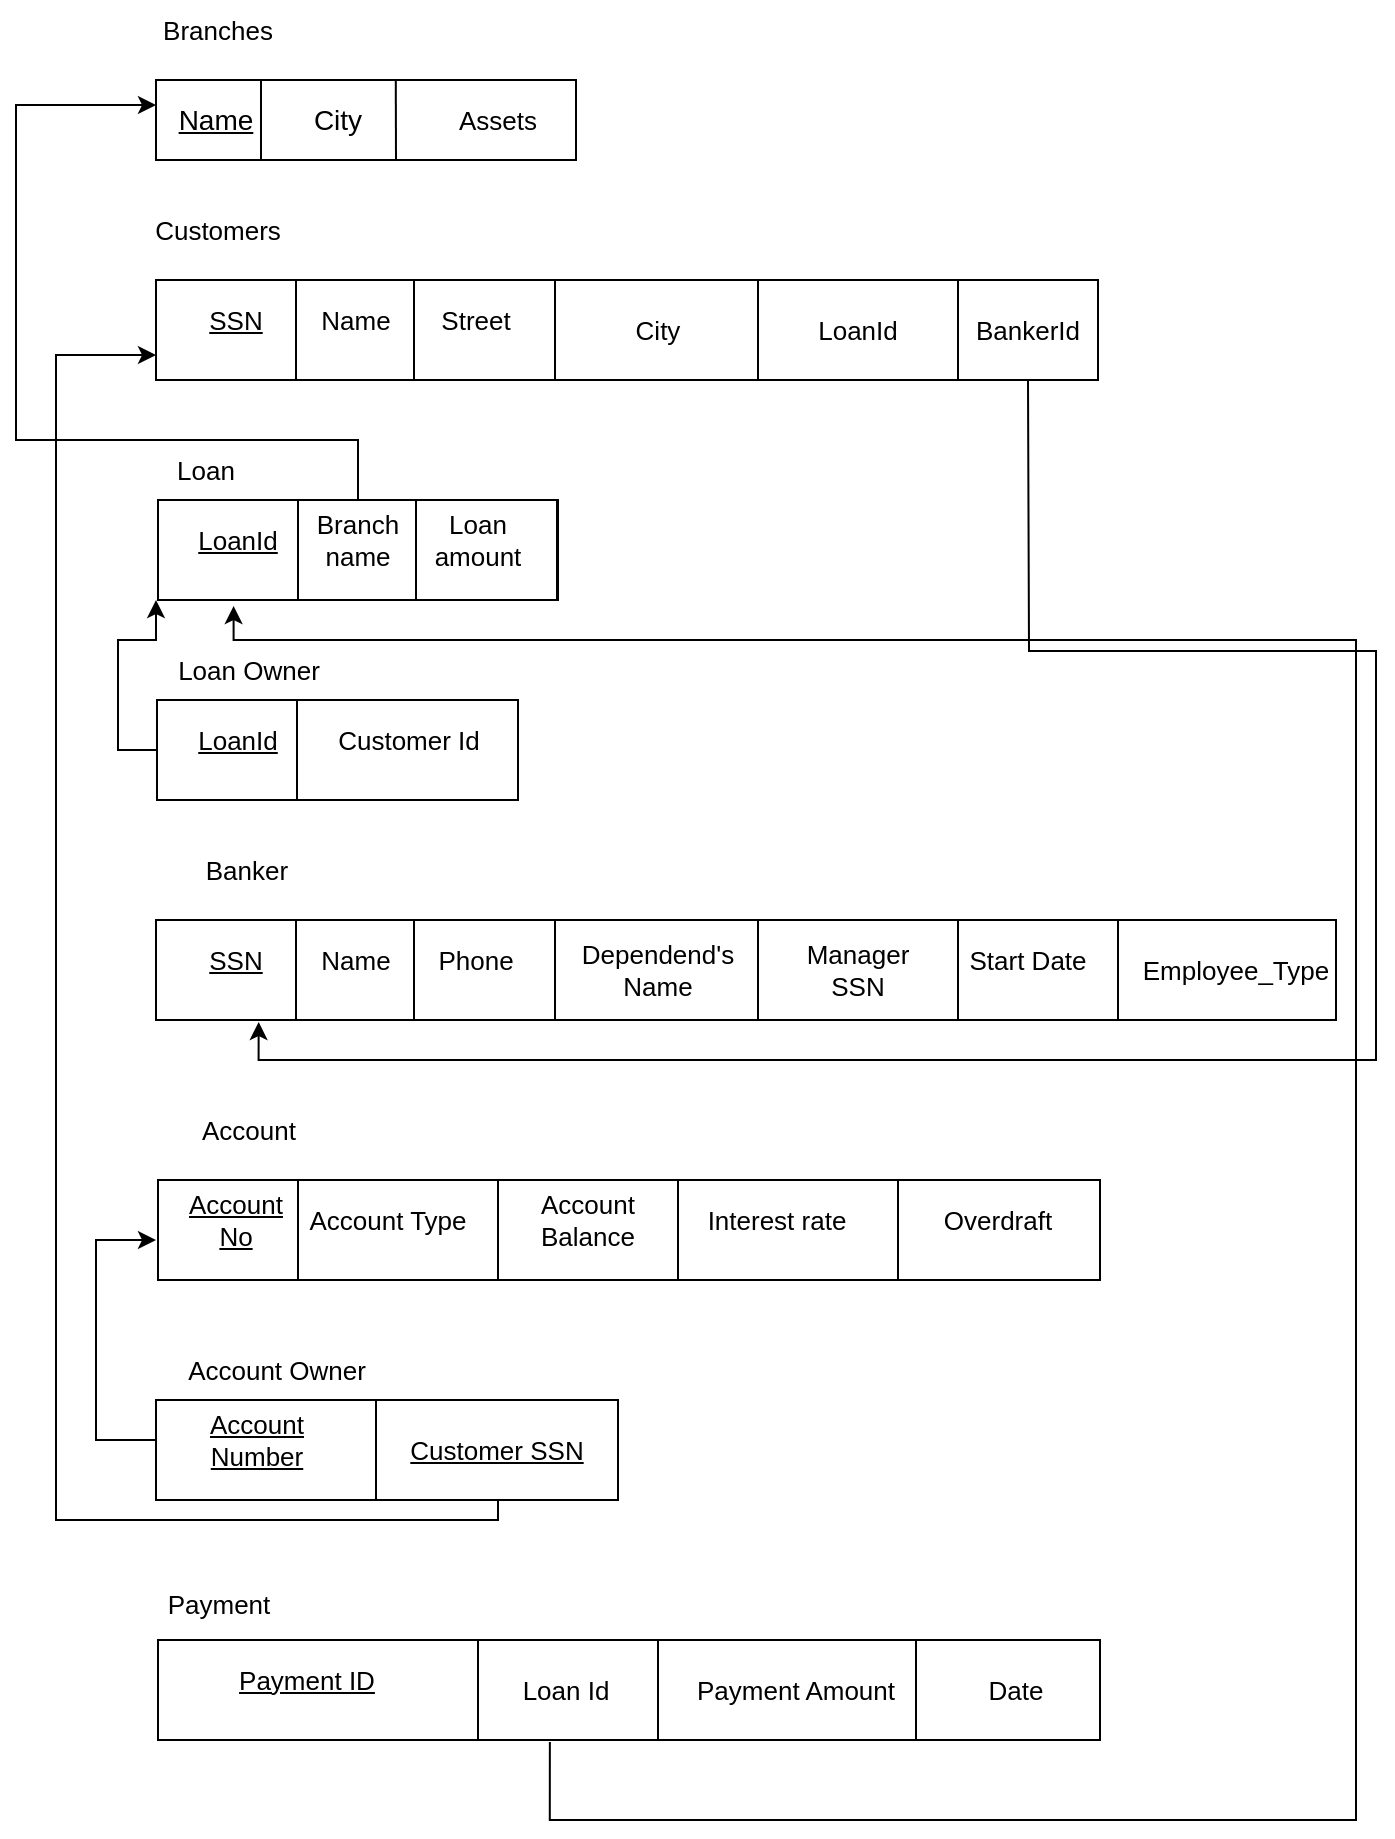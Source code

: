 <mxfile version="17.4.0" type="device"><diagram id="8-B6VJIWX38Gui8YRupP" name="Page-1"><mxGraphModel dx="720" dy="871" grid="1" gridSize="10" guides="1" tooltips="1" connect="1" arrows="1" fold="1" page="1" pageScale="1" pageWidth="850" pageHeight="1100" math="0" shadow="0"><root><mxCell id="0"/><mxCell id="1" parent="0"/><mxCell id="ahsLZK36OCPNWcAbW9Ey-1" value="" style="rounded=0;whiteSpace=wrap;html=1;fillColor=none;" vertex="1" parent="1"><mxGeometry x="120" y="80" width="210" height="40" as="geometry"/></mxCell><mxCell id="ahsLZK36OCPNWcAbW9Ey-2" value="" style="endArrow=none;html=1;rounded=0;exitX=0.25;exitY=1;exitDx=0;exitDy=0;entryX=0.25;entryY=0;entryDx=0;entryDy=0;" edge="1" parent="1" source="ahsLZK36OCPNWcAbW9Ey-1" target="ahsLZK36OCPNWcAbW9Ey-1"><mxGeometry width="50" height="50" relative="1" as="geometry"><mxPoint x="270" y="130" as="sourcePoint"/><mxPoint x="320" y="80" as="targetPoint"/></mxGeometry></mxCell><mxCell id="ahsLZK36OCPNWcAbW9Ey-3" value="&lt;u&gt;&lt;font style=&quot;font-size: 14px&quot;&gt;Name&lt;/font&gt;&lt;/u&gt;" style="text;html=1;strokeColor=none;fillColor=none;align=center;verticalAlign=middle;whiteSpace=wrap;rounded=0;" vertex="1" parent="1"><mxGeometry x="120" y="85" width="60" height="30" as="geometry"/></mxCell><mxCell id="ahsLZK36OCPNWcAbW9Ey-4" value="" style="endArrow=none;html=1;rounded=0;entryX=0.25;entryY=0;entryDx=0;entryDy=0;" edge="1" parent="1"><mxGeometry width="50" height="50" relative="1" as="geometry"><mxPoint x="240" y="120" as="sourcePoint"/><mxPoint x="239.89" y="80" as="targetPoint"/></mxGeometry></mxCell><mxCell id="ahsLZK36OCPNWcAbW9Ey-5" value="&lt;font style=&quot;font-size: 14px&quot;&gt;City&lt;/font&gt;" style="text;html=1;strokeColor=none;fillColor=none;align=center;verticalAlign=middle;whiteSpace=wrap;rounded=0;" vertex="1" parent="1"><mxGeometry x="181" y="85" width="60" height="30" as="geometry"/></mxCell><mxCell id="ahsLZK36OCPNWcAbW9Ey-7" value="Assets" style="text;html=1;strokeColor=none;fillColor=none;align=center;verticalAlign=middle;whiteSpace=wrap;rounded=0;fontSize=13;" vertex="1" parent="1"><mxGeometry x="260.5" y="85" width="60" height="30" as="geometry"/></mxCell><mxCell id="ahsLZK36OCPNWcAbW9Ey-10" value="Branches" style="text;html=1;strokeColor=none;fillColor=none;align=center;verticalAlign=middle;whiteSpace=wrap;rounded=0;fontSize=13;" vertex="1" parent="1"><mxGeometry x="121" y="40" width="60" height="30" as="geometry"/></mxCell><mxCell id="ahsLZK36OCPNWcAbW9Ey-11" value="" style="rounded=0;whiteSpace=wrap;html=1;fontSize=13;fillColor=none;" vertex="1" parent="1"><mxGeometry x="120" y="500" width="590" height="50" as="geometry"/></mxCell><mxCell id="ahsLZK36OCPNWcAbW9Ey-12" value="&lt;u&gt;SSN&lt;/u&gt;" style="text;html=1;strokeColor=none;fillColor=none;align=center;verticalAlign=middle;whiteSpace=wrap;rounded=0;fontSize=13;" vertex="1" parent="1"><mxGeometry x="130" y="505" width="60" height="30" as="geometry"/></mxCell><mxCell id="ahsLZK36OCPNWcAbW9Ey-13" value="Name" style="text;html=1;strokeColor=none;fillColor=none;align=center;verticalAlign=middle;whiteSpace=wrap;rounded=0;fontSize=13;" vertex="1" parent="1"><mxGeometry x="190" y="505" width="60" height="30" as="geometry"/></mxCell><mxCell id="ahsLZK36OCPNWcAbW9Ey-14" value="Phone" style="text;html=1;strokeColor=none;fillColor=none;align=center;verticalAlign=middle;whiteSpace=wrap;rounded=0;fontSize=13;" vertex="1" parent="1"><mxGeometry x="250" y="505" width="60" height="30" as="geometry"/></mxCell><mxCell id="ahsLZK36OCPNWcAbW9Ey-15" value="Dependend's Name" style="text;html=1;strokeColor=none;fillColor=none;align=center;verticalAlign=middle;whiteSpace=wrap;rounded=0;fontSize=13;" vertex="1" parent="1"><mxGeometry x="341" y="510" width="60" height="30" as="geometry"/></mxCell><mxCell id="ahsLZK36OCPNWcAbW9Ey-16" value="Manager SSN" style="text;html=1;strokeColor=none;fillColor=none;align=center;verticalAlign=middle;whiteSpace=wrap;rounded=0;fontSize=13;" vertex="1" parent="1"><mxGeometry x="441" y="510" width="60" height="30" as="geometry"/></mxCell><mxCell id="ahsLZK36OCPNWcAbW9Ey-17" value="Start Date" style="text;html=1;strokeColor=none;fillColor=none;align=center;verticalAlign=middle;whiteSpace=wrap;rounded=0;fontSize=13;" vertex="1" parent="1"><mxGeometry x="511" y="505" width="90" height="30" as="geometry"/></mxCell><mxCell id="ahsLZK36OCPNWcAbW9Ey-25" value="" style="endArrow=none;html=1;rounded=0;fontSize=13;" edge="1" parent="1"><mxGeometry width="50" height="50" relative="1" as="geometry"><mxPoint x="190" y="500" as="sourcePoint"/><mxPoint x="190" y="550" as="targetPoint"/></mxGeometry></mxCell><mxCell id="ahsLZK36OCPNWcAbW9Ey-26" value="" style="endArrow=none;html=1;rounded=0;fontSize=13;" edge="1" parent="1"><mxGeometry width="50" height="50" relative="1" as="geometry"><mxPoint x="249" y="500" as="sourcePoint"/><mxPoint x="249" y="550" as="targetPoint"/></mxGeometry></mxCell><mxCell id="ahsLZK36OCPNWcAbW9Ey-27" value="" style="endArrow=none;html=1;rounded=0;fontSize=13;" edge="1" parent="1"><mxGeometry width="50" height="50" relative="1" as="geometry"><mxPoint x="319.5" y="500" as="sourcePoint"/><mxPoint x="319.5" y="550" as="targetPoint"/></mxGeometry></mxCell><mxCell id="ahsLZK36OCPNWcAbW9Ey-28" value="" style="endArrow=none;html=1;rounded=0;fontSize=13;" edge="1" parent="1"><mxGeometry width="50" height="50" relative="1" as="geometry"><mxPoint x="421" y="500" as="sourcePoint"/><mxPoint x="421" y="550" as="targetPoint"/></mxGeometry></mxCell><mxCell id="ahsLZK36OCPNWcAbW9Ey-114" style="edgeStyle=orthogonalEdgeStyle;rounded=0;orthogonalLoop=1;jettySize=auto;html=1;entryX=0;entryY=0.25;entryDx=0;entryDy=0;fontSize=13;" edge="1" parent="1" source="ahsLZK36OCPNWcAbW9Ey-30" target="ahsLZK36OCPNWcAbW9Ey-3"><mxGeometry relative="1" as="geometry"><Array as="points"><mxPoint x="221" y="260"/><mxPoint x="50" y="260"/><mxPoint x="50" y="93"/></Array></mxGeometry></mxCell><mxCell id="ahsLZK36OCPNWcAbW9Ey-30" value="" style="rounded=0;whiteSpace=wrap;html=1;fontSize=13;fillColor=none;" vertex="1" parent="1"><mxGeometry x="121" y="290" width="200" height="50" as="geometry"/></mxCell><mxCell id="ahsLZK36OCPNWcAbW9Ey-31" value="&lt;u&gt;LoanId&lt;/u&gt;" style="text;html=1;strokeColor=none;fillColor=none;align=center;verticalAlign=middle;whiteSpace=wrap;rounded=0;fontSize=13;" vertex="1" parent="1"><mxGeometry x="131" y="295" width="60" height="30" as="geometry"/></mxCell><mxCell id="ahsLZK36OCPNWcAbW9Ey-32" value="Branch name" style="text;html=1;strokeColor=none;fillColor=none;align=center;verticalAlign=middle;whiteSpace=wrap;rounded=0;fontSize=13;" vertex="1" parent="1"><mxGeometry x="191" y="295" width="60" height="30" as="geometry"/></mxCell><mxCell id="ahsLZK36OCPNWcAbW9Ey-33" value="Loan amount" style="text;html=1;strokeColor=none;fillColor=none;align=center;verticalAlign=middle;whiteSpace=wrap;rounded=0;fontSize=13;" vertex="1" parent="1"><mxGeometry x="251" y="295" width="60" height="30" as="geometry"/></mxCell><mxCell id="ahsLZK36OCPNWcAbW9Ey-37" value="" style="endArrow=none;html=1;rounded=0;fontSize=13;" edge="1" parent="1"><mxGeometry width="50" height="50" relative="1" as="geometry"><mxPoint x="191" y="290" as="sourcePoint"/><mxPoint x="191" y="340" as="targetPoint"/></mxGeometry></mxCell><mxCell id="ahsLZK36OCPNWcAbW9Ey-38" value="" style="endArrow=none;html=1;rounded=0;fontSize=13;" edge="1" parent="1"><mxGeometry width="50" height="50" relative="1" as="geometry"><mxPoint x="250" y="290" as="sourcePoint"/><mxPoint x="250" y="340" as="targetPoint"/></mxGeometry></mxCell><mxCell id="ahsLZK36OCPNWcAbW9Ey-39" value="" style="endArrow=none;html=1;rounded=0;fontSize=13;" edge="1" parent="1"><mxGeometry width="50" height="50" relative="1" as="geometry"><mxPoint x="320.5" y="290" as="sourcePoint"/><mxPoint x="320.5" y="340" as="targetPoint"/></mxGeometry></mxCell><mxCell id="ahsLZK36OCPNWcAbW9Ey-42" value="Customers" style="text;html=1;strokeColor=none;fillColor=none;align=center;verticalAlign=middle;whiteSpace=wrap;rounded=0;fontSize=13;" vertex="1" parent="1"><mxGeometry x="121" y="140" width="60" height="30" as="geometry"/></mxCell><mxCell id="ahsLZK36OCPNWcAbW9Ey-43" value="Loan" style="text;html=1;strokeColor=none;fillColor=none;align=center;verticalAlign=middle;whiteSpace=wrap;rounded=0;fontSize=13;" vertex="1" parent="1"><mxGeometry x="120" y="260" width="50" height="30" as="geometry"/></mxCell><mxCell id="ahsLZK36OCPNWcAbW9Ey-107" style="edgeStyle=orthogonalEdgeStyle;rounded=0;orthogonalLoop=1;jettySize=auto;html=1;fontSize=13;" edge="1" parent="1" source="ahsLZK36OCPNWcAbW9Ey-44"><mxGeometry relative="1" as="geometry"><mxPoint x="120" y="340" as="targetPoint"/><Array as="points"><mxPoint x="101" y="415"/><mxPoint x="101" y="360"/><mxPoint x="120" y="360"/></Array></mxGeometry></mxCell><mxCell id="ahsLZK36OCPNWcAbW9Ey-44" value="" style="rounded=0;whiteSpace=wrap;html=1;fontSize=13;fillColor=none;" vertex="1" parent="1"><mxGeometry x="120.5" y="390" width="180.5" height="50" as="geometry"/></mxCell><mxCell id="ahsLZK36OCPNWcAbW9Ey-45" value="&lt;u&gt;LoanId&lt;/u&gt;" style="text;html=1;strokeColor=none;fillColor=none;align=center;verticalAlign=middle;whiteSpace=wrap;rounded=0;fontSize=13;" vertex="1" parent="1"><mxGeometry x="130.5" y="395" width="60" height="30" as="geometry"/></mxCell><mxCell id="ahsLZK36OCPNWcAbW9Ey-46" value="Customer Id" style="text;html=1;strokeColor=none;fillColor=none;align=center;verticalAlign=middle;whiteSpace=wrap;rounded=0;fontSize=13;" vertex="1" parent="1"><mxGeometry x="190.5" y="395" width="110.5" height="30" as="geometry"/></mxCell><mxCell id="ahsLZK36OCPNWcAbW9Ey-48" value="" style="endArrow=none;html=1;rounded=0;fontSize=13;" edge="1" parent="1"><mxGeometry width="50" height="50" relative="1" as="geometry"><mxPoint x="190.5" y="390" as="sourcePoint"/><mxPoint x="190.5" y="440" as="targetPoint"/></mxGeometry></mxCell><mxCell id="ahsLZK36OCPNWcAbW9Ey-51" value="Loan Owner" style="text;html=1;strokeColor=none;fillColor=none;align=center;verticalAlign=middle;whiteSpace=wrap;rounded=0;fontSize=13;" vertex="1" parent="1"><mxGeometry x="120.5" y="360" width="90.5" height="30" as="geometry"/></mxCell><mxCell id="ahsLZK36OCPNWcAbW9Ey-57" value="Banker" style="text;html=1;strokeColor=none;fillColor=none;align=center;verticalAlign=middle;whiteSpace=wrap;rounded=0;fontSize=13;" vertex="1" parent="1"><mxGeometry x="120" y="460" width="90.5" height="30" as="geometry"/></mxCell><mxCell id="ahsLZK36OCPNWcAbW9Ey-58" value="" style="endArrow=none;html=1;rounded=0;fontSize=13;" edge="1" parent="1"><mxGeometry width="50" height="50" relative="1" as="geometry"><mxPoint x="521" y="500" as="sourcePoint"/><mxPoint x="521" y="550" as="targetPoint"/></mxGeometry></mxCell><mxCell id="ahsLZK36OCPNWcAbW9Ey-59" value="" style="rounded=0;whiteSpace=wrap;html=1;fontSize=13;fillColor=none;" vertex="1" parent="1"><mxGeometry x="120" y="180" width="471" height="50" as="geometry"/></mxCell><mxCell id="ahsLZK36OCPNWcAbW9Ey-60" value="&lt;u&gt;SSN&lt;/u&gt;" style="text;html=1;strokeColor=none;fillColor=none;align=center;verticalAlign=middle;whiteSpace=wrap;rounded=0;fontSize=13;" vertex="1" parent="1"><mxGeometry x="130" y="185" width="60" height="30" as="geometry"/></mxCell><mxCell id="ahsLZK36OCPNWcAbW9Ey-61" value="Name" style="text;html=1;strokeColor=none;fillColor=none;align=center;verticalAlign=middle;whiteSpace=wrap;rounded=0;fontSize=13;" vertex="1" parent="1"><mxGeometry x="190" y="185" width="60" height="30" as="geometry"/></mxCell><mxCell id="ahsLZK36OCPNWcAbW9Ey-62" value="Street" style="text;html=1;strokeColor=none;fillColor=none;align=center;verticalAlign=middle;whiteSpace=wrap;rounded=0;fontSize=13;" vertex="1" parent="1"><mxGeometry x="250" y="185" width="60" height="30" as="geometry"/></mxCell><mxCell id="ahsLZK36OCPNWcAbW9Ey-63" value="City" style="text;html=1;strokeColor=none;fillColor=none;align=center;verticalAlign=middle;whiteSpace=wrap;rounded=0;fontSize=13;" vertex="1" parent="1"><mxGeometry x="341" y="190" width="60" height="30" as="geometry"/></mxCell><mxCell id="ahsLZK36OCPNWcAbW9Ey-64" value="LoanId" style="text;html=1;strokeColor=none;fillColor=none;align=center;verticalAlign=middle;whiteSpace=wrap;rounded=0;fontSize=13;" vertex="1" parent="1"><mxGeometry x="441" y="190" width="60" height="30" as="geometry"/></mxCell><mxCell id="ahsLZK36OCPNWcAbW9Ey-106" style="edgeStyle=orthogonalEdgeStyle;rounded=0;orthogonalLoop=1;jettySize=auto;html=1;entryX=0.087;entryY=1.02;entryDx=0;entryDy=0;entryPerimeter=0;fontSize=13;" edge="1" parent="1" target="ahsLZK36OCPNWcAbW9Ey-11"><mxGeometry relative="1" as="geometry"><mxPoint x="556" y="230" as="sourcePoint"/></mxGeometry></mxCell><mxCell id="ahsLZK36OCPNWcAbW9Ey-65" value="BankerId" style="text;html=1;strokeColor=none;fillColor=none;align=center;verticalAlign=middle;whiteSpace=wrap;rounded=0;fontSize=13;" vertex="1" parent="1"><mxGeometry x="511" y="190" width="90" height="30" as="geometry"/></mxCell><mxCell id="ahsLZK36OCPNWcAbW9Ey-66" value="" style="endArrow=none;html=1;rounded=0;fontSize=13;" edge="1" parent="1"><mxGeometry width="50" height="50" relative="1" as="geometry"><mxPoint x="190" y="180" as="sourcePoint"/><mxPoint x="190" y="230" as="targetPoint"/></mxGeometry></mxCell><mxCell id="ahsLZK36OCPNWcAbW9Ey-67" value="" style="endArrow=none;html=1;rounded=0;fontSize=13;" edge="1" parent="1"><mxGeometry width="50" height="50" relative="1" as="geometry"><mxPoint x="249" y="180" as="sourcePoint"/><mxPoint x="249" y="230" as="targetPoint"/></mxGeometry></mxCell><mxCell id="ahsLZK36OCPNWcAbW9Ey-68" value="" style="endArrow=none;html=1;rounded=0;fontSize=13;" edge="1" parent="1"><mxGeometry width="50" height="50" relative="1" as="geometry"><mxPoint x="319.5" y="180" as="sourcePoint"/><mxPoint x="319.5" y="230" as="targetPoint"/></mxGeometry></mxCell><mxCell id="ahsLZK36OCPNWcAbW9Ey-69" value="" style="endArrow=none;html=1;rounded=0;fontSize=13;" edge="1" parent="1"><mxGeometry width="50" height="50" relative="1" as="geometry"><mxPoint x="421" y="180" as="sourcePoint"/><mxPoint x="421" y="230" as="targetPoint"/></mxGeometry></mxCell><mxCell id="ahsLZK36OCPNWcAbW9Ey-70" value="" style="endArrow=none;html=1;rounded=0;fontSize=13;" edge="1" parent="1"><mxGeometry width="50" height="50" relative="1" as="geometry"><mxPoint x="521" y="180" as="sourcePoint"/><mxPoint x="521" y="230" as="targetPoint"/></mxGeometry></mxCell><mxCell id="ahsLZK36OCPNWcAbW9Ey-71" value="" style="rounded=0;whiteSpace=wrap;html=1;fontSize=13;fillColor=none;" vertex="1" parent="1"><mxGeometry x="121" y="630" width="471" height="50" as="geometry"/></mxCell><mxCell id="ahsLZK36OCPNWcAbW9Ey-72" value="&lt;u&gt;Account No&lt;/u&gt;" style="text;html=1;strokeColor=none;fillColor=none;align=center;verticalAlign=middle;whiteSpace=wrap;rounded=0;fontSize=13;" vertex="1" parent="1"><mxGeometry x="130" y="635" width="60" height="30" as="geometry"/></mxCell><mxCell id="ahsLZK36OCPNWcAbW9Ey-73" value="Account Type" style="text;html=1;strokeColor=none;fillColor=none;align=center;verticalAlign=middle;whiteSpace=wrap;rounded=0;fontSize=13;" vertex="1" parent="1"><mxGeometry x="191" y="635" width="90" height="30" as="geometry"/></mxCell><mxCell id="ahsLZK36OCPNWcAbW9Ey-74" value="Account Balance" style="text;html=1;strokeColor=none;fillColor=none;align=center;verticalAlign=middle;whiteSpace=wrap;rounded=0;fontSize=13;" vertex="1" parent="1"><mxGeometry x="301" y="635" width="70" height="30" as="geometry"/></mxCell><mxCell id="ahsLZK36OCPNWcAbW9Ey-75" value="Interest rate" style="text;html=1;strokeColor=none;fillColor=none;align=center;verticalAlign=middle;whiteSpace=wrap;rounded=0;fontSize=13;" vertex="1" parent="1"><mxGeometry x="381" y="635" width="99" height="30" as="geometry"/></mxCell><mxCell id="ahsLZK36OCPNWcAbW9Ey-76" value="Overdraft" style="text;html=1;strokeColor=none;fillColor=none;align=center;verticalAlign=middle;whiteSpace=wrap;rounded=0;fontSize=13;" vertex="1" parent="1"><mxGeometry x="511" y="635" width="60" height="30" as="geometry"/></mxCell><mxCell id="ahsLZK36OCPNWcAbW9Ey-78" value="" style="endArrow=none;html=1;rounded=0;fontSize=13;" edge="1" parent="1"><mxGeometry width="50" height="50" relative="1" as="geometry"><mxPoint x="191" y="630" as="sourcePoint"/><mxPoint x="191" y="680" as="targetPoint"/></mxGeometry></mxCell><mxCell id="ahsLZK36OCPNWcAbW9Ey-79" value="" style="endArrow=none;html=1;rounded=0;fontSize=13;" edge="1" parent="1"><mxGeometry width="50" height="50" relative="1" as="geometry"><mxPoint x="291" y="630" as="sourcePoint"/><mxPoint x="291" y="680" as="targetPoint"/></mxGeometry></mxCell><mxCell id="ahsLZK36OCPNWcAbW9Ey-80" value="" style="endArrow=none;html=1;rounded=0;fontSize=13;" edge="1" parent="1"><mxGeometry width="50" height="50" relative="1" as="geometry"><mxPoint x="381" y="630" as="sourcePoint"/><mxPoint x="381" y="680" as="targetPoint"/></mxGeometry></mxCell><mxCell id="ahsLZK36OCPNWcAbW9Ey-81" value="" style="endArrow=none;html=1;rounded=0;fontSize=13;" edge="1" parent="1"><mxGeometry width="50" height="50" relative="1" as="geometry"><mxPoint x="491" y="630" as="sourcePoint"/><mxPoint x="491" y="680" as="targetPoint"/></mxGeometry></mxCell><mxCell id="ahsLZK36OCPNWcAbW9Ey-82" value="Account" style="text;html=1;strokeColor=none;fillColor=none;align=center;verticalAlign=middle;whiteSpace=wrap;rounded=0;fontSize=13;" vertex="1" parent="1"><mxGeometry x="121" y="590" width="90.5" height="30" as="geometry"/></mxCell><mxCell id="ahsLZK36OCPNWcAbW9Ey-84" value="" style="rounded=0;whiteSpace=wrap;html=1;fontSize=13;fillColor=none;" vertex="1" parent="1"><mxGeometry x="120" y="740" width="231" height="50" as="geometry"/></mxCell><mxCell id="ahsLZK36OCPNWcAbW9Ey-105" style="edgeStyle=orthogonalEdgeStyle;rounded=0;orthogonalLoop=1;jettySize=auto;html=1;fontSize=13;" edge="1" parent="1"><mxGeometry relative="1" as="geometry"><mxPoint x="120" y="660" as="targetPoint"/><mxPoint x="120" y="760" as="sourcePoint"/><Array as="points"><mxPoint x="90" y="760"/><mxPoint x="90" y="660"/></Array></mxGeometry></mxCell><mxCell id="ahsLZK36OCPNWcAbW9Ey-85" value="&lt;u&gt;Account Number&lt;/u&gt;" style="text;html=1;strokeColor=none;fillColor=none;align=center;verticalAlign=middle;whiteSpace=wrap;rounded=0;fontSize=13;" vertex="1" parent="1"><mxGeometry x="130" y="745" width="81" height="30" as="geometry"/></mxCell><mxCell id="ahsLZK36OCPNWcAbW9Ey-104" style="edgeStyle=orthogonalEdgeStyle;rounded=0;orthogonalLoop=1;jettySize=auto;html=1;entryX=0;entryY=0.75;entryDx=0;entryDy=0;fontSize=13;" edge="1" parent="1" target="ahsLZK36OCPNWcAbW9Ey-59"><mxGeometry relative="1" as="geometry"><mxPoint x="290" y="790" as="sourcePoint"/><Array as="points"><mxPoint x="291" y="800"/><mxPoint x="70" y="800"/><mxPoint x="70" y="218"/></Array></mxGeometry></mxCell><mxCell id="ahsLZK36OCPNWcAbW9Ey-86" value="&lt;u&gt;Customer SSN&lt;/u&gt;" style="text;html=1;strokeColor=none;fillColor=none;align=center;verticalAlign=middle;whiteSpace=wrap;rounded=0;fontSize=13;" vertex="1" parent="1"><mxGeometry x="230" y="750" width="121" height="30" as="geometry"/></mxCell><mxCell id="ahsLZK36OCPNWcAbW9Ey-87" value="" style="endArrow=none;html=1;rounded=0;fontSize=13;" edge="1" parent="1"><mxGeometry width="50" height="50" relative="1" as="geometry"><mxPoint x="230" y="740" as="sourcePoint"/><mxPoint x="230" y="790" as="targetPoint"/></mxGeometry></mxCell><mxCell id="ahsLZK36OCPNWcAbW9Ey-88" value="Account Owner" style="text;html=1;strokeColor=none;fillColor=none;align=center;verticalAlign=middle;whiteSpace=wrap;rounded=0;fontSize=13;" vertex="1" parent="1"><mxGeometry x="120" y="710" width="121" height="30" as="geometry"/></mxCell><mxCell id="ahsLZK36OCPNWcAbW9Ey-89" value="" style="rounded=0;whiteSpace=wrap;html=1;fontSize=13;fillColor=none;" vertex="1" parent="1"><mxGeometry x="121" y="860" width="471" height="50" as="geometry"/></mxCell><mxCell id="ahsLZK36OCPNWcAbW9Ey-90" value="&lt;u&gt;Payment ID&lt;/u&gt;" style="text;html=1;strokeColor=none;fillColor=none;align=center;verticalAlign=middle;whiteSpace=wrap;rounded=0;fontSize=13;" vertex="1" parent="1"><mxGeometry x="150" y="865" width="91" height="30" as="geometry"/></mxCell><mxCell id="ahsLZK36OCPNWcAbW9Ey-111" style="edgeStyle=orthogonalEdgeStyle;rounded=0;orthogonalLoop=1;jettySize=auto;html=1;fontSize=13;entryX=0.189;entryY=1.06;entryDx=0;entryDy=0;entryPerimeter=0;exitX=0.416;exitY=1.02;exitDx=0;exitDy=0;exitPerimeter=0;" edge="1" parent="1" source="ahsLZK36OCPNWcAbW9Ey-89" target="ahsLZK36OCPNWcAbW9Ey-30"><mxGeometry relative="1" as="geometry"><mxPoint x="160" y="350" as="targetPoint"/><Array as="points"><mxPoint x="317" y="950"/><mxPoint x="720" y="950"/><mxPoint x="720" y="360"/><mxPoint x="159" y="360"/></Array></mxGeometry></mxCell><mxCell id="ahsLZK36OCPNWcAbW9Ey-91" value="Loan Id" style="text;html=1;strokeColor=none;fillColor=none;align=center;verticalAlign=middle;whiteSpace=wrap;rounded=0;fontSize=13;" vertex="1" parent="1"><mxGeometry x="280" y="870" width="90" height="30" as="geometry"/></mxCell><mxCell id="ahsLZK36OCPNWcAbW9Ey-92" value="Payment Amount" style="text;html=1;strokeColor=none;fillColor=none;align=center;verticalAlign=middle;whiteSpace=wrap;rounded=0;fontSize=13;" vertex="1" parent="1"><mxGeometry x="370" y="870" width="140" height="30" as="geometry"/></mxCell><mxCell id="ahsLZK36OCPNWcAbW9Ey-94" value="Date" style="text;html=1;strokeColor=none;fillColor=none;align=center;verticalAlign=middle;whiteSpace=wrap;rounded=0;fontSize=13;" vertex="1" parent="1"><mxGeometry x="520" y="870" width="60" height="30" as="geometry"/></mxCell><mxCell id="ahsLZK36OCPNWcAbW9Ey-95" value="" style="endArrow=none;html=1;rounded=0;fontSize=13;" edge="1" parent="1"><mxGeometry width="50" height="50" relative="1" as="geometry"><mxPoint x="281" y="860" as="sourcePoint"/><mxPoint x="281" y="910" as="targetPoint"/></mxGeometry></mxCell><mxCell id="ahsLZK36OCPNWcAbW9Ey-96" value="" style="endArrow=none;html=1;rounded=0;fontSize=13;" edge="1" parent="1"><mxGeometry width="50" height="50" relative="1" as="geometry"><mxPoint x="371" y="860" as="sourcePoint"/><mxPoint x="371" y="910" as="targetPoint"/></mxGeometry></mxCell><mxCell id="ahsLZK36OCPNWcAbW9Ey-98" value="" style="endArrow=none;html=1;rounded=0;fontSize=13;" edge="1" parent="1"><mxGeometry width="50" height="50" relative="1" as="geometry"><mxPoint x="500" y="860" as="sourcePoint"/><mxPoint x="500" y="910" as="targetPoint"/></mxGeometry></mxCell><mxCell id="ahsLZK36OCPNWcAbW9Ey-99" value="&lt;div&gt;Payment&lt;/div&gt;&lt;div&gt;&lt;br&gt;&lt;/div&gt;" style="text;html=1;strokeColor=none;fillColor=none;align=center;verticalAlign=middle;whiteSpace=wrap;rounded=0;fontSize=13;" vertex="1" parent="1"><mxGeometry x="121" y="840" width="60.5" height="20" as="geometry"/></mxCell><mxCell id="ahsLZK36OCPNWcAbW9Ey-120" value="" style="endArrow=none;html=1;rounded=0;fontSize=13;entryX=1;entryY=0;entryDx=0;entryDy=0;" edge="1" parent="1" target="ahsLZK36OCPNWcAbW9Ey-17"><mxGeometry width="50" height="50" relative="1" as="geometry"><mxPoint x="601" y="550" as="sourcePoint"/><mxPoint x="651" y="500" as="targetPoint"/><Array as="points"><mxPoint x="601" y="500"/></Array></mxGeometry></mxCell><mxCell id="ahsLZK36OCPNWcAbW9Ey-121" value="Employee_Type" style="text;html=1;strokeColor=none;fillColor=none;align=center;verticalAlign=middle;whiteSpace=wrap;rounded=0;fontSize=13;" vertex="1" parent="1"><mxGeometry x="630" y="510" width="60" height="30" as="geometry"/></mxCell></root></mxGraphModel></diagram></mxfile>